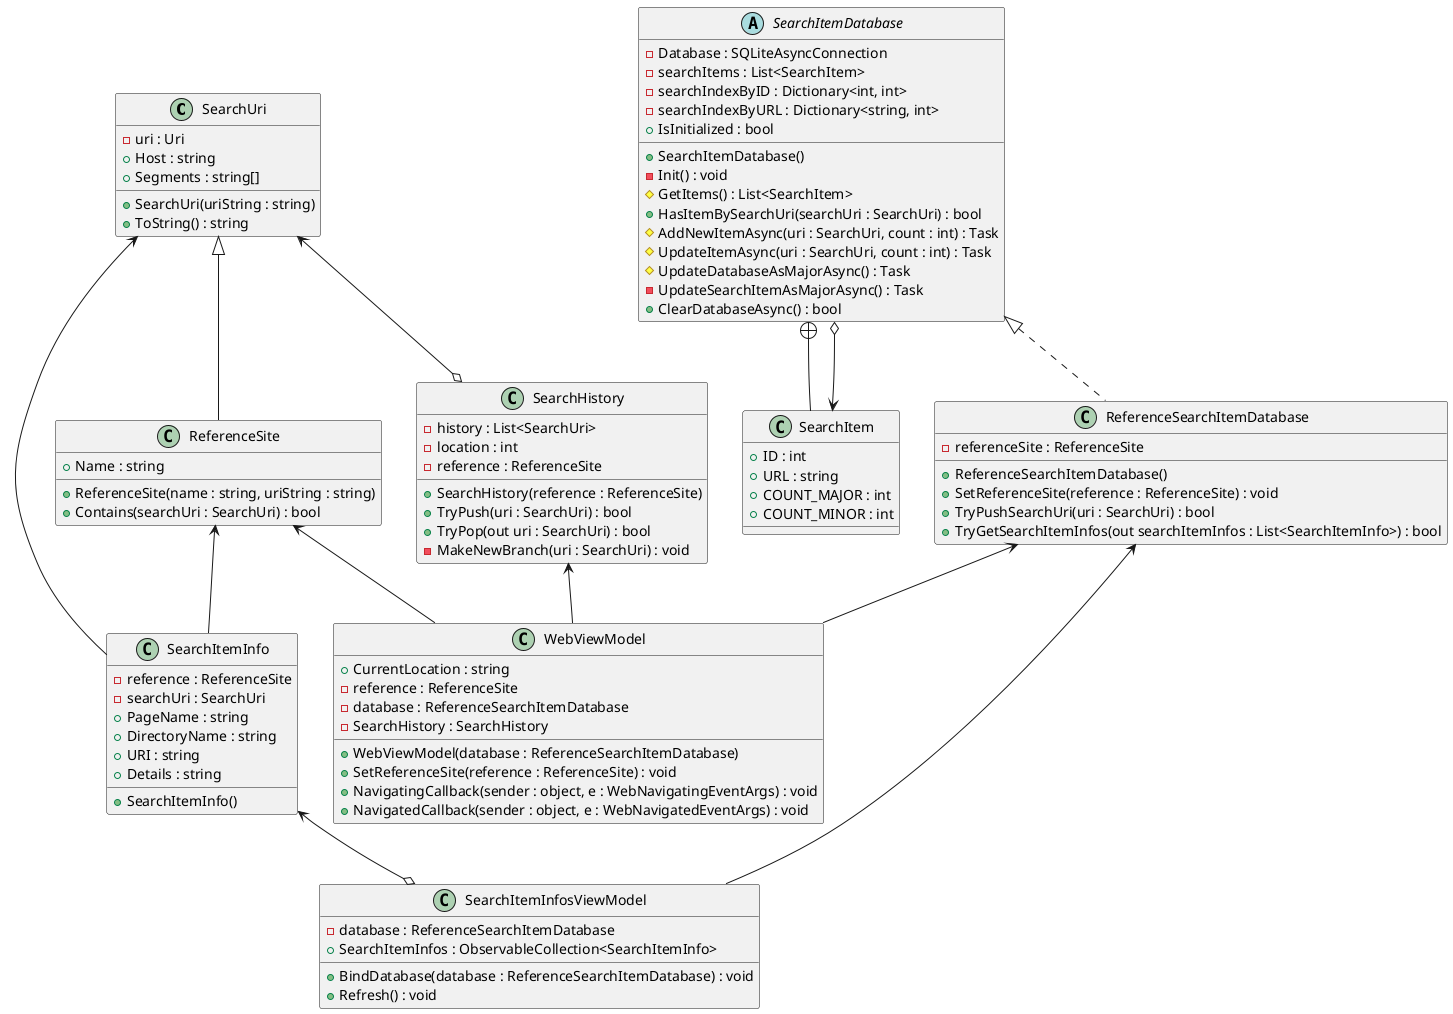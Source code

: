 @startuml ReferenceBrowser
class SearchUri {
    - uri : Uri 
    + Host : string 
    + Segments : string[]
    ' + AbsoluteUri : string 
    + SearchUri(uriString : string)
    + ToString() : string
}

SearchUri <|-- ReferenceSite
class ReferenceSite {
    ' - referenceUri : SearchUri 
    + Name : string 
    ' + AbsoluteUri : string
    + ReferenceSite(name : string, uriString : string)
    ' + GetURI() : SearchUri
    + Contains(searchUri : SearchUri) : bool
}

SearchUri <--o SearchHistory
class SearchHistory {
    - history : List<SearchUri>
    - location : int 
    - reference : ReferenceSite
    + SearchHistory(reference : ReferenceSite)
    + TryPush(uri : SearchUri) : bool
    + TryPop(out uri : SearchUri) : bool
    - MakeNewBranch(uri : SearchUri) : void
}

SearchItemDatabase +-- SearchItem 
class SearchItem 
{
    + ID : int
    + URL : string
    + COUNT_MAJOR : int
    + COUNT_MINOR : int
}

SearchItem <--o SearchItemDatabase
' class SearchItemDatabase
abstract SearchItemDatabase
{
    - Database : SQLiteAsyncConnection 
    - searchItems : List<SearchItem>
    - searchIndexByID : Dictionary<int, int> 
    - searchIndexByURL : Dictionary<string, int>
    + IsInitialized : bool
    + SearchItemDatabase()
    - Init() : void
    # GetItems() : List<SearchItem>
    + HasItemBySearchUri(searchUri : SearchUri) : bool
    # AddNewItemAsync(uri : SearchUri, count : int) : Task
    # UpdateItemAsync(uri : SearchUri, count : int) : Task
    # UpdateDatabaseAsMajorAsync() : Task
    - UpdateSearchItemAsMajorAsync() : Task
    + ClearDatabaseAsync() : bool
}

SearchItemDatabase <|.. ReferenceSearchItemDatabase
class ReferenceSearchItemDatabase
{
    - referenceSite : ReferenceSite
    + ReferenceSearchItemDatabase()
    + SetReferenceSite(reference : ReferenceSite) : void
    + TryPushSearchUri(uri : SearchUri) : bool
    + TryGetSearchItemInfos(out searchItemInfos : List<SearchItemInfo>) : bool
}

ReferenceSite <-- SearchItemInfo
SearchUri <-- SearchItemInfo
class SearchItemInfo
{
    - reference : ReferenceSite
    - searchUri : SearchUri
    + PageName : string
    + DirectoryName : string
    + URI : string
    + Details : string
    + SearchItemInfo()
}

SearchItemInfo <--o SearchItemInfosViewModel
ReferenceSearchItemDatabase <-- SearchItemInfosViewModel
class SearchItemInfosViewModel
{
    - database : ReferenceSearchItemDatabase
    + SearchItemInfos : ObservableCollection<SearchItemInfo>
    + BindDatabase(database : ReferenceSearchItemDatabase) : void 
    + Refresh() : void
}


ReferenceSearchItemDatabase <-- WebViewModel
SearchHistory <-- WebViewModel
ReferenceSite <-- WebViewModel
class WebViewModel 
{
    + CurrentLocation : string
    - reference : ReferenceSite
    - database : ReferenceSearchItemDatabase
    - SearchHistory : SearchHistory
    + WebViewModel(database : ReferenceSearchItemDatabase)
    + SetReferenceSite(reference : ReferenceSite) : void
    + NavigatingCallback(sender : object, e : WebNavigatingEventArgs) : void
    + NavigatedCallback(sender : object, e : WebNavigatedEventArgs) : void
}

@enduml